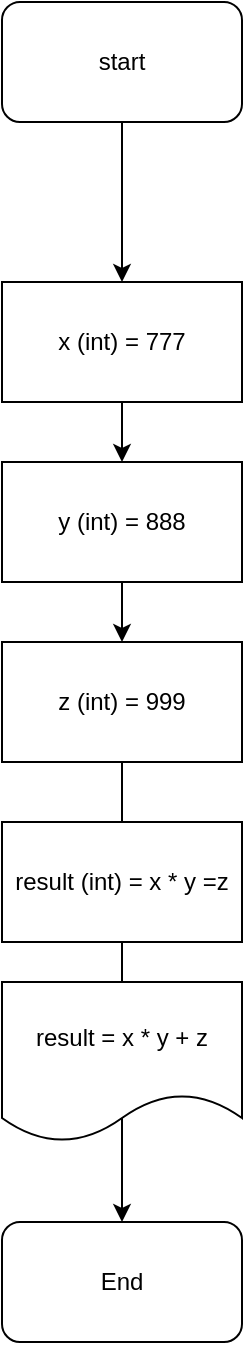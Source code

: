 <mxfile version="24.6.4" type="device">
  <diagram name="‫עמוד-1‬" id="71WqHsuj-I6IQXrGTP35">
    <mxGraphModel dx="748" dy="423" grid="1" gridSize="10" guides="1" tooltips="1" connect="1" arrows="1" fold="1" page="1" pageScale="1" pageWidth="827" pageHeight="1169" math="0" shadow="0">
      <root>
        <mxCell id="0" />
        <mxCell id="1" parent="0" />
        <mxCell id="Wfr15aVXj3d-rfrudnue-1" value="start" style="rounded=1;whiteSpace=wrap;html=1;" parent="1" vertex="1">
          <mxGeometry x="380" y="40" width="120" height="60" as="geometry" />
        </mxCell>
        <mxCell id="Wfr15aVXj3d-rfrudnue-31" value="End" style="rounded=1;whiteSpace=wrap;html=1;" parent="1" vertex="1">
          <mxGeometry x="380" y="650" width="120" height="60" as="geometry" />
        </mxCell>
        <mxCell id="jxmFiIxOb6Or36o9aFA0-7" value="" style="endArrow=classic;html=1;rounded=0;entryX=0.5;entryY=0;entryDx=0;entryDy=0;exitX=0.5;exitY=1;exitDx=0;exitDy=0;" edge="1" parent="1" source="Wfr15aVXj3d-rfrudnue-1" target="jxmFiIxOb6Or36o9aFA0-6">
          <mxGeometry width="50" height="50" relative="1" as="geometry">
            <mxPoint x="440" y="150" as="sourcePoint" />
            <mxPoint x="440" y="270" as="targetPoint" />
            <Array as="points" />
          </mxGeometry>
        </mxCell>
        <mxCell id="jxmFiIxOb6Or36o9aFA0-6" value="x (int) = 777" style="rounded=0;whiteSpace=wrap;html=1;strokeColor=default;align=center;verticalAlign=middle;fontFamily=Helvetica;fontSize=12;fontColor=default;resizable=1;fillColor=default;" vertex="1" parent="1">
          <mxGeometry x="380" y="180" width="120" height="60" as="geometry" />
        </mxCell>
        <mxCell id="jxmFiIxOb6Or36o9aFA0-9" value="y (int) = 888" style="rounded=0;whiteSpace=wrap;html=1;strokeColor=default;align=center;verticalAlign=middle;fontFamily=Helvetica;fontSize=12;fontColor=default;resizable=1;fillColor=default;" vertex="1" parent="1">
          <mxGeometry x="380" y="270" width="120" height="60" as="geometry" />
        </mxCell>
        <mxCell id="jxmFiIxOb6Or36o9aFA0-10" value="z (int) = 999" style="rounded=0;whiteSpace=wrap;html=1;strokeColor=default;align=center;verticalAlign=middle;fontFamily=Helvetica;fontSize=12;fontColor=default;resizable=1;fillColor=default;" vertex="1" parent="1">
          <mxGeometry x="380" y="360" width="120" height="60" as="geometry" />
        </mxCell>
        <mxCell id="jxmFiIxOb6Or36o9aFA0-11" value="" style="endArrow=classic;html=1;rounded=0;fontFamily=Helvetica;fontSize=12;fontColor=default;resizable=1;exitX=0.5;exitY=1;exitDx=0;exitDy=0;" edge="1" parent="1" source="jxmFiIxOb6Or36o9aFA0-10" target="Wfr15aVXj3d-rfrudnue-31">
          <mxGeometry width="50" height="50" relative="1" as="geometry">
            <mxPoint x="480" y="540" as="sourcePoint" />
            <mxPoint x="530" y="490" as="targetPoint" />
            <Array as="points">
              <mxPoint x="440" y="460" />
            </Array>
          </mxGeometry>
        </mxCell>
        <mxCell id="jxmFiIxOb6Or36o9aFA0-12" value="" style="endArrow=classic;html=1;rounded=0;fontFamily=Helvetica;fontSize=12;fontColor=default;resizable=1;exitX=0.5;exitY=1;exitDx=0;exitDy=0;" edge="1" parent="1" source="jxmFiIxOb6Or36o9aFA0-9">
          <mxGeometry width="50" height="50" relative="1" as="geometry">
            <mxPoint x="450" y="430" as="sourcePoint" />
            <mxPoint x="440" y="360" as="targetPoint" />
            <Array as="points" />
          </mxGeometry>
        </mxCell>
        <mxCell id="jxmFiIxOb6Or36o9aFA0-13" value="" style="endArrow=classic;html=1;rounded=0;fontFamily=Helvetica;fontSize=12;fontColor=default;resizable=1;exitX=0.5;exitY=1;exitDx=0;exitDy=0;entryX=0.5;entryY=0;entryDx=0;entryDy=0;" edge="1" parent="1" source="jxmFiIxOb6Or36o9aFA0-6" target="jxmFiIxOb6Or36o9aFA0-9">
          <mxGeometry width="50" height="50" relative="1" as="geometry">
            <mxPoint x="450" y="340" as="sourcePoint" />
            <mxPoint x="450" y="370" as="targetPoint" />
            <Array as="points" />
          </mxGeometry>
        </mxCell>
        <mxCell id="jxmFiIxOb6Or36o9aFA0-14" value="result = x * y + z" style="shape=document;whiteSpace=wrap;html=1;boundedLbl=1;strokeColor=default;align=center;verticalAlign=middle;fontFamily=Helvetica;fontSize=12;fontColor=default;resizable=1;fillColor=default;" vertex="1" parent="1">
          <mxGeometry x="380" y="530" width="120" height="80" as="geometry" />
        </mxCell>
        <mxCell id="jxmFiIxOb6Or36o9aFA0-15" value="result (int) = x * y =z" style="rounded=0;whiteSpace=wrap;html=1;strokeColor=default;align=center;verticalAlign=middle;fontFamily=Helvetica;fontSize=12;fontColor=default;resizable=1;fillColor=default;" vertex="1" parent="1">
          <mxGeometry x="380" y="450" width="120" height="60" as="geometry" />
        </mxCell>
      </root>
    </mxGraphModel>
  </diagram>
</mxfile>
